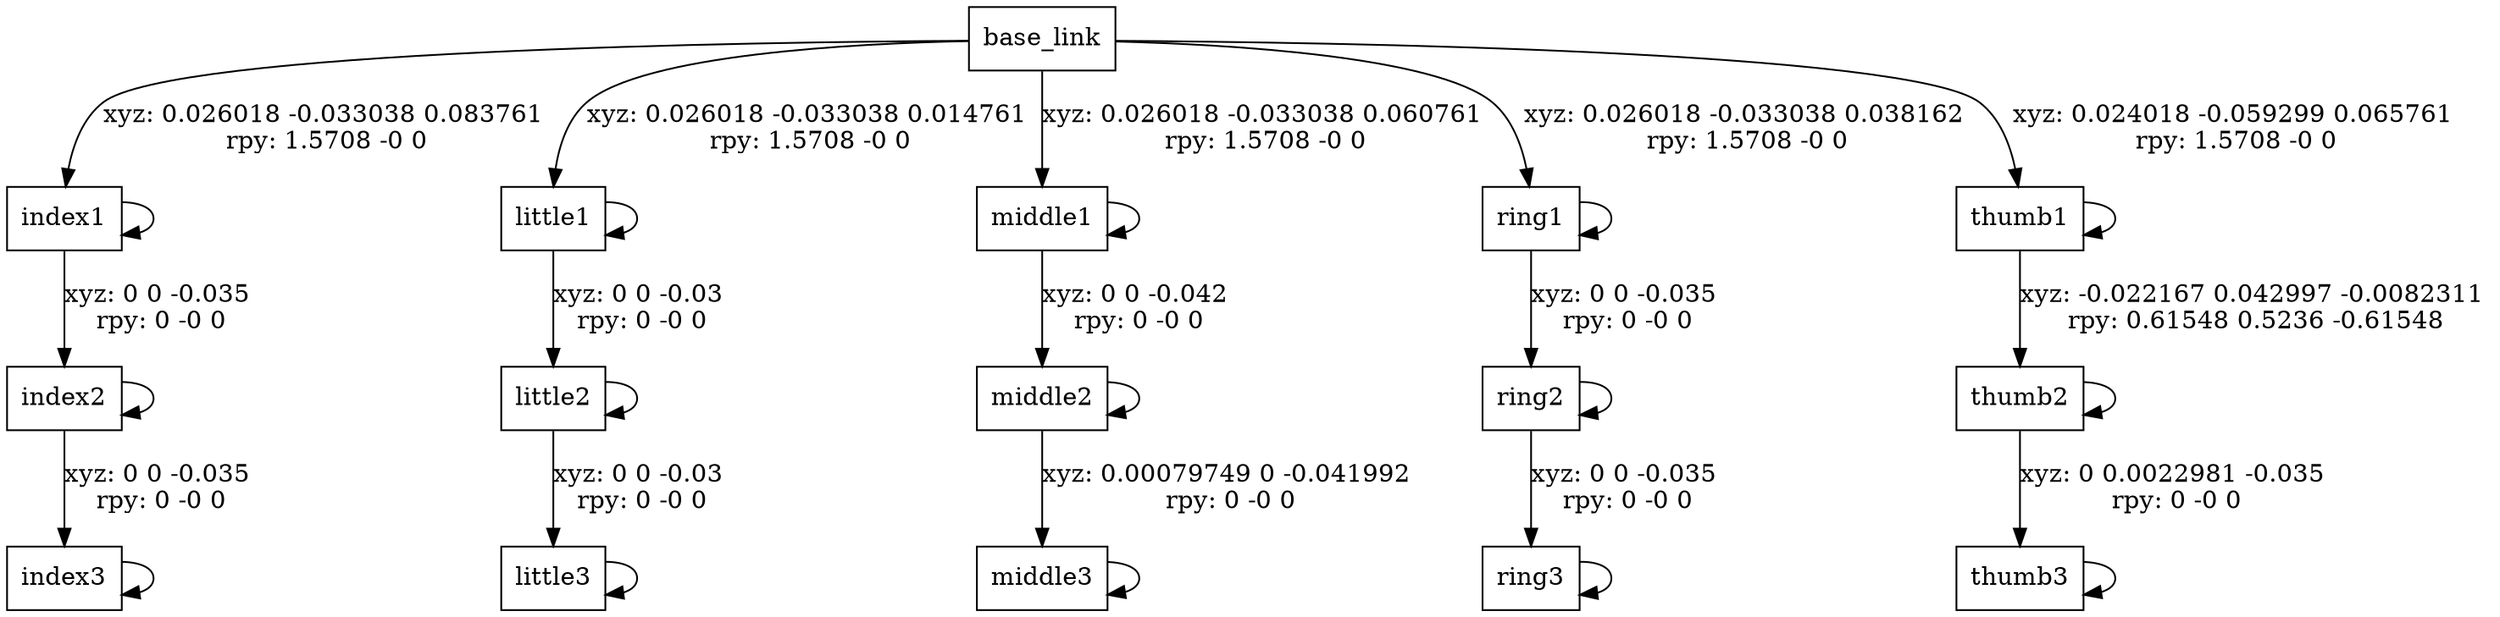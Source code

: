 digraph G {
node [shape=box];
"base_link" [label="base_link"];
"index1" [label="index1"];
"index2" [label="index2"];
"index3" [label="index3"];
"little1" [label="little1"];
"little2" [label="little2"];
"little3" [label="little3"];
"middle1" [label="middle1"];
"middle2" [label="middle2"];
"middle3" [label="middle3"];
"ring1" [label="ring1"];
"ring2" [label="ring2"];
"ring3" [label="ring3"];
"thumb1" [label="thumb1"];
"thumb2" [label="thumb2"];
"thumb3" [label="thumb3"];
node [shape=ellipse, color=blue, fontcolor=blue];
"base_link" -> "index1" [label="xyz: 0.026018 -0.033038 0.083761 \nrpy: 1.5708 -0 0"]
"index1" -> "index1"
"index1" -> "index2" [label="xyz: 0 0 -0.035 \nrpy: 0 -0 0"]
"index2" -> "index2"
"index2" -> "index3" [label="xyz: 0 0 -0.035 \nrpy: 0 -0 0"]
"index3" -> "index3"
"base_link" -> "little1" [label="xyz: 0.026018 -0.033038 0.014761 \nrpy: 1.5708 -0 0"]
"little1" -> "little1"
"little1" -> "little2" [label="xyz: 0 0 -0.03 \nrpy: 0 -0 0"]
"little2" -> "little2"
"little2" -> "little3" [label="xyz: 0 0 -0.03 \nrpy: 0 -0 0"]
"little3" -> "little3"
"base_link" -> "middle1" [label="xyz: 0.026018 -0.033038 0.060761 \nrpy: 1.5708 -0 0"]
"middle1" -> "middle1"
"middle1" -> "middle2" [label="xyz: 0 0 -0.042 \nrpy: 0 -0 0"]
"middle2" -> "middle2"
"middle2" -> "middle3" [label="xyz: 0.00079749 0 -0.041992 \nrpy: 0 -0 0"]
"middle3" -> "middle3"
"base_link" -> "ring1" [label="xyz: 0.026018 -0.033038 0.038162 \nrpy: 1.5708 -0 0"]
"ring1" -> "ring1"
"ring1" -> "ring2" [label="xyz: 0 0 -0.035 \nrpy: 0 -0 0"]
"ring2" -> "ring2"
"ring2" -> "ring3" [label="xyz: 0 0 -0.035 \nrpy: 0 -0 0"]
"ring3" -> "ring3"
"base_link" -> "thumb1" [label="xyz: 0.024018 -0.059299 0.065761 \nrpy: 1.5708 -0 0"]
"thumb1" -> "thumb1"
"thumb1" -> "thumb2" [label="xyz: -0.022167 0.042997 -0.0082311 \nrpy: 0.61548 0.5236 -0.61548"]
"thumb2" -> "thumb2"
"thumb2" -> "thumb3" [label="xyz: 0 0.0022981 -0.035 \nrpy: 0 -0 0"]
"thumb3" -> "thumb3"
}

